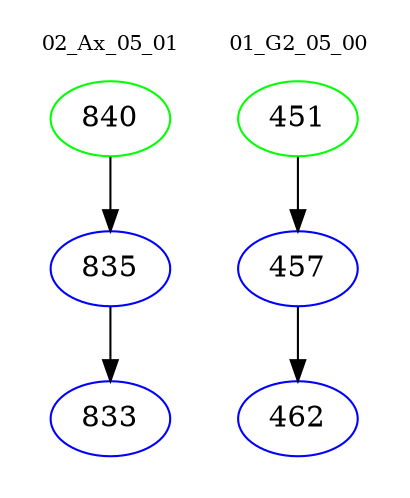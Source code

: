 digraph{
subgraph cluster_0 {
color = white
label = "02_Ax_05_01";
fontsize=10;
T0_840 [label="840", color="green"]
T0_840 -> T0_835 [color="black"]
T0_835 [label="835", color="blue"]
T0_835 -> T0_833 [color="black"]
T0_833 [label="833", color="blue"]
}
subgraph cluster_1 {
color = white
label = "01_G2_05_00";
fontsize=10;
T1_451 [label="451", color="green"]
T1_451 -> T1_457 [color="black"]
T1_457 [label="457", color="blue"]
T1_457 -> T1_462 [color="black"]
T1_462 [label="462", color="blue"]
}
}
